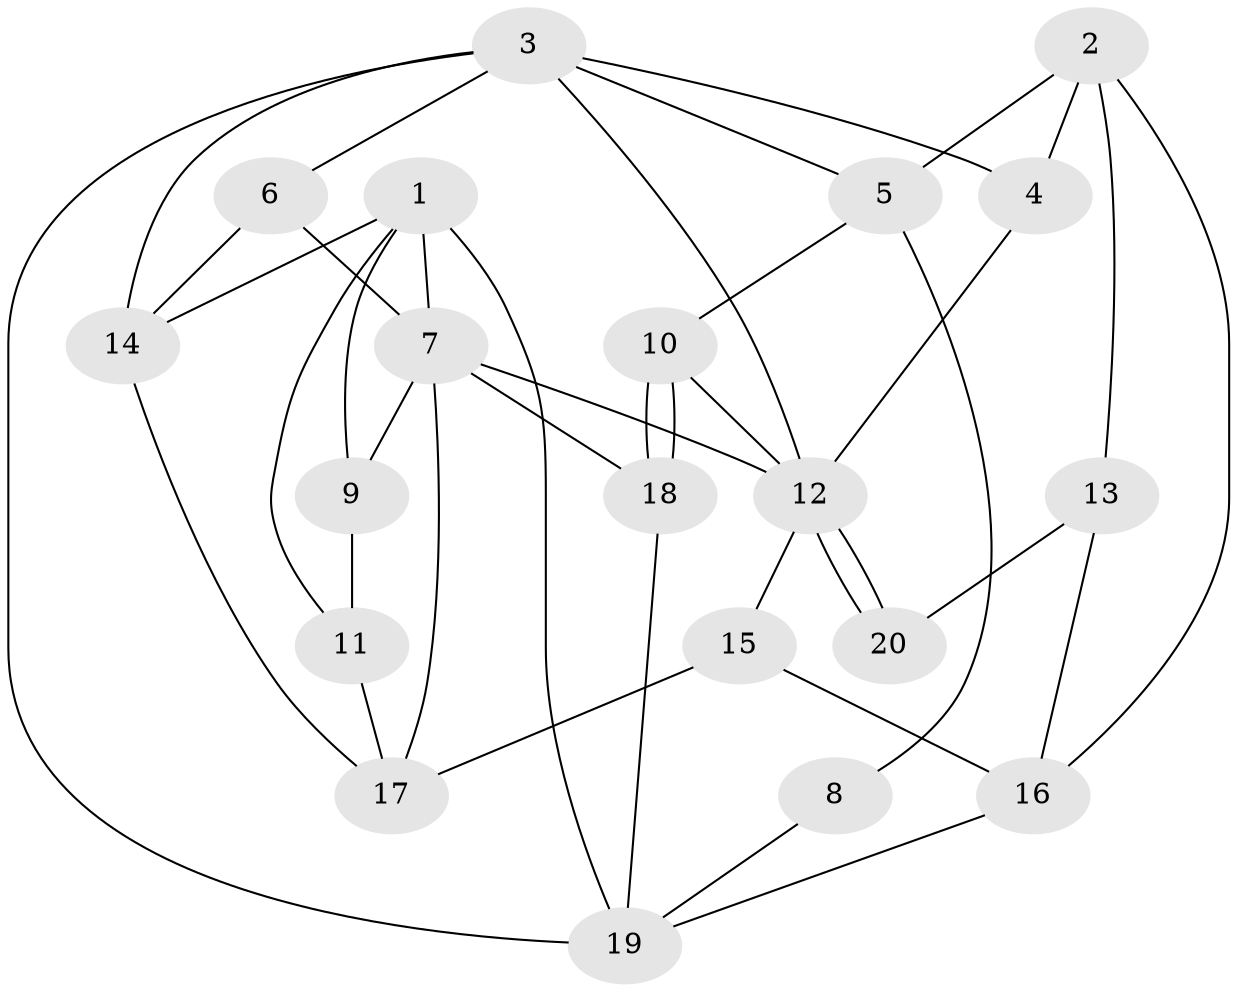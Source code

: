 // Generated by graph-tools (version 1.1) at 2025/46/02/15/25 05:46:28]
// undirected, 20 vertices, 40 edges
graph export_dot {
graph [start="1"]
  node [color=gray90,style=filled];
  1;
  2;
  3;
  4;
  5;
  6;
  7;
  8;
  9;
  10;
  11;
  12;
  13;
  14;
  15;
  16;
  17;
  18;
  19;
  20;
  1 -- 7;
  1 -- 14;
  1 -- 9;
  1 -- 11;
  1 -- 19;
  2 -- 16;
  2 -- 4;
  2 -- 5;
  2 -- 13;
  3 -- 6;
  3 -- 12;
  3 -- 4;
  3 -- 5;
  3 -- 14;
  3 -- 19;
  4 -- 12;
  5 -- 8;
  5 -- 10;
  6 -- 14;
  6 -- 7;
  7 -- 18;
  7 -- 12;
  7 -- 9;
  7 -- 17;
  8 -- 19;
  9 -- 11;
  10 -- 18;
  10 -- 18;
  10 -- 12;
  11 -- 17;
  12 -- 20;
  12 -- 20;
  12 -- 15;
  13 -- 16;
  13 -- 20;
  14 -- 17;
  15 -- 17;
  15 -- 16;
  16 -- 19;
  18 -- 19;
}
